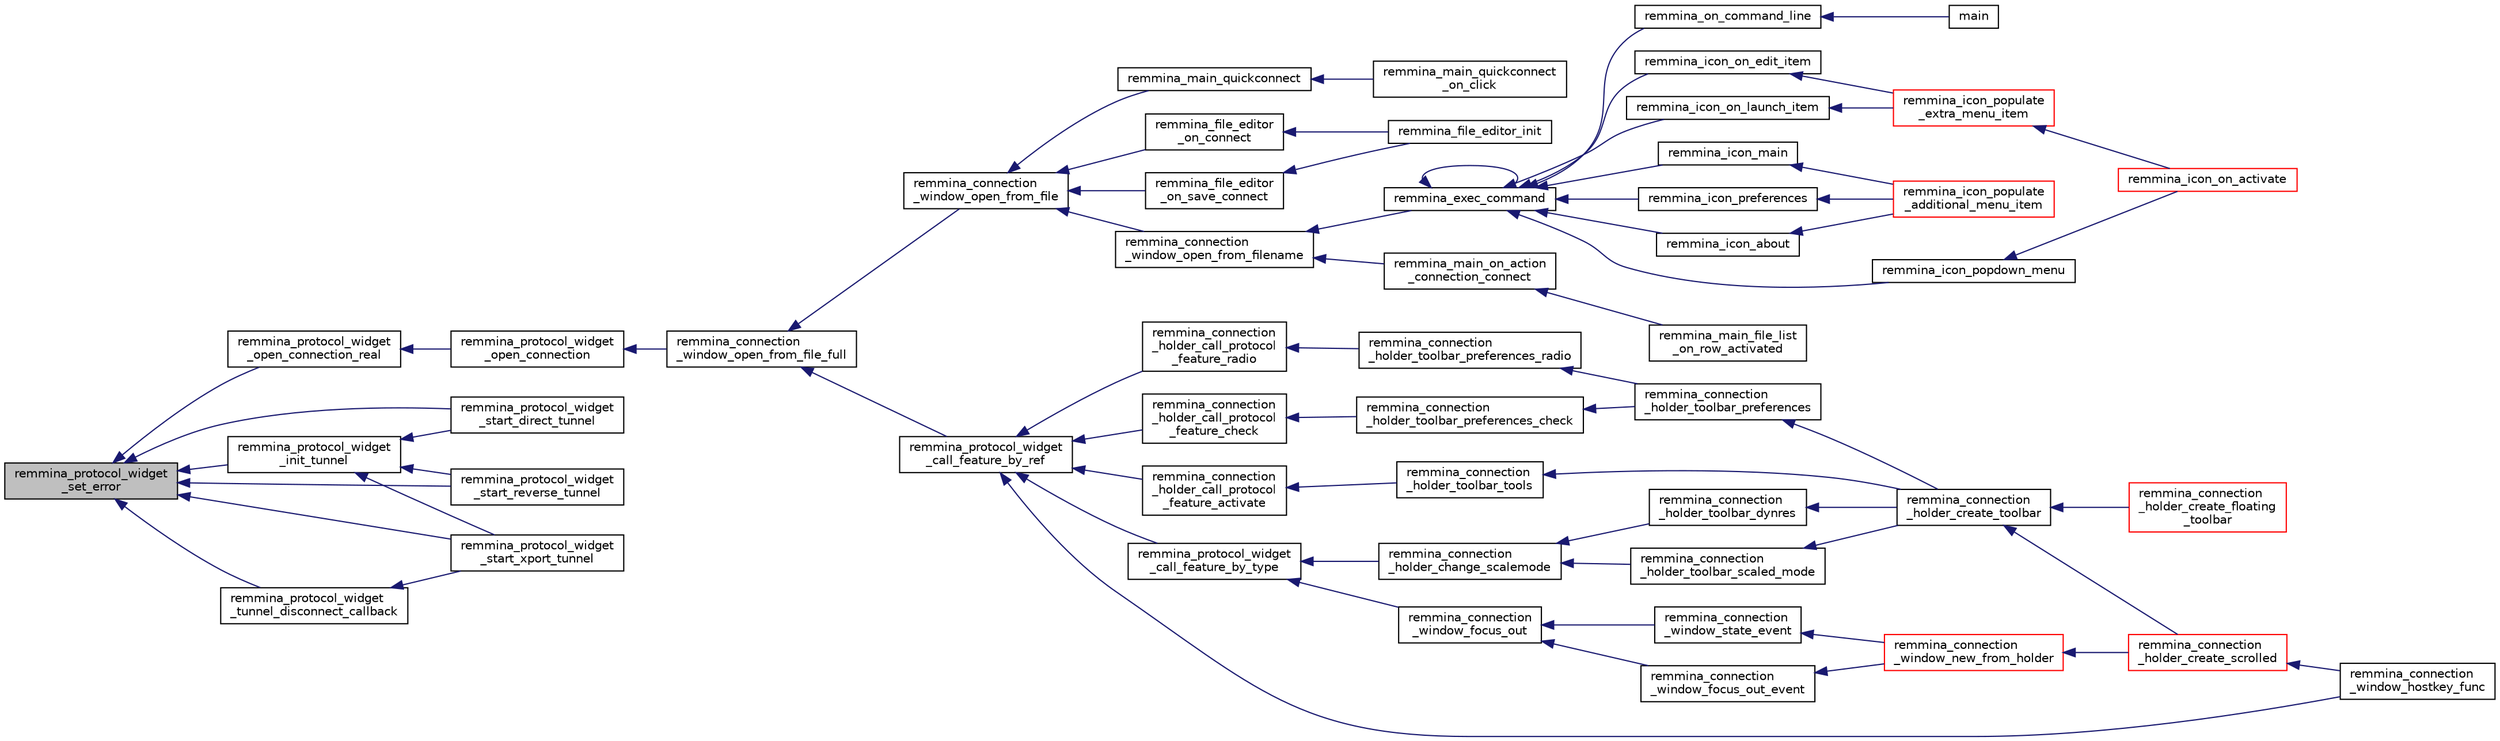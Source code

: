 digraph "remmina_protocol_widget_set_error"
{
  edge [fontname="Helvetica",fontsize="10",labelfontname="Helvetica",labelfontsize="10"];
  node [fontname="Helvetica",fontsize="10",shape=record];
  rankdir="LR";
  Node3852 [label="remmina_protocol_widget\l_set_error",height=0.2,width=0.4,color="black", fillcolor="grey75", style="filled", fontcolor="black"];
  Node3852 -> Node3853 [dir="back",color="midnightblue",fontsize="10",style="solid",fontname="Helvetica"];
  Node3853 [label="remmina_protocol_widget\l_open_connection_real",height=0.2,width=0.4,color="black", fillcolor="white", style="filled",URL="$remmina__protocol__widget_8c.html#a76ad91e7f8648699f71c466e203aa6dd"];
  Node3853 -> Node3854 [dir="back",color="midnightblue",fontsize="10",style="solid",fontname="Helvetica"];
  Node3854 [label="remmina_protocol_widget\l_open_connection",height=0.2,width=0.4,color="black", fillcolor="white", style="filled",URL="$remmina__protocol__widget_8h.html#aeffcbd7db351d4cacd7c8ba801ea2c37"];
  Node3854 -> Node3855 [dir="back",color="midnightblue",fontsize="10",style="solid",fontname="Helvetica"];
  Node3855 [label="remmina_connection\l_window_open_from_file_full",height=0.2,width=0.4,color="black", fillcolor="white", style="filled",URL="$remmina__connection__window_8h.html#adbf2b670ca3bae96a99cb0b36021a961"];
  Node3855 -> Node3856 [dir="back",color="midnightblue",fontsize="10",style="solid",fontname="Helvetica"];
  Node3856 [label="remmina_connection\l_window_open_from_file",height=0.2,width=0.4,color="black", fillcolor="white", style="filled",URL="$remmina__connection__window_8h.html#a1c7f722a89609523cc4de079cc82f23c"];
  Node3856 -> Node3857 [dir="back",color="midnightblue",fontsize="10",style="solid",fontname="Helvetica"];
  Node3857 [label="remmina_connection\l_window_open_from_filename",height=0.2,width=0.4,color="black", fillcolor="white", style="filled",URL="$remmina__connection__window_8h.html#ab0ed27ef360efc7d92906cbabf9da5db"];
  Node3857 -> Node3858 [dir="back",color="midnightblue",fontsize="10",style="solid",fontname="Helvetica"];
  Node3858 [label="remmina_exec_command",height=0.2,width=0.4,color="black", fillcolor="white", style="filled",URL="$remmina__exec_8h.html#a424cabdcff647797061e7482049d62a7"];
  Node3858 -> Node3859 [dir="back",color="midnightblue",fontsize="10",style="solid",fontname="Helvetica"];
  Node3859 [label="remmina_on_command_line",height=0.2,width=0.4,color="black", fillcolor="white", style="filled",URL="$remmina_8c.html#aeb286fc5bd52ab5382ab8cb495dc2914"];
  Node3859 -> Node3860 [dir="back",color="midnightblue",fontsize="10",style="solid",fontname="Helvetica"];
  Node3860 [label="main",height=0.2,width=0.4,color="black", fillcolor="white", style="filled",URL="$remmina_8c.html#a0ddf1224851353fc92bfbff6f499fa97"];
  Node3858 -> Node3858 [dir="back",color="midnightblue",fontsize="10",style="solid",fontname="Helvetica"];
  Node3858 -> Node3861 [dir="back",color="midnightblue",fontsize="10",style="solid",fontname="Helvetica"];
  Node3861 [label="remmina_icon_main",height=0.2,width=0.4,color="black", fillcolor="white", style="filled",URL="$remmina__icon_8c.html#a920476110ab6410c8fc8cf734109e497"];
  Node3861 -> Node3862 [dir="back",color="midnightblue",fontsize="10",style="solid",fontname="Helvetica"];
  Node3862 [label="remmina_icon_populate\l_additional_menu_item",height=0.2,width=0.4,color="red", fillcolor="white", style="filled",URL="$remmina__icon_8c.html#a8aaf73ed94cf20dcce1c7be26262cb56"];
  Node3858 -> Node3872 [dir="back",color="midnightblue",fontsize="10",style="solid",fontname="Helvetica"];
  Node3872 [label="remmina_icon_preferences",height=0.2,width=0.4,color="black", fillcolor="white", style="filled",URL="$remmina__icon_8c.html#ad3b0e3d12e4854eae05b1afea19da404"];
  Node3872 -> Node3862 [dir="back",color="midnightblue",fontsize="10",style="solid",fontname="Helvetica"];
  Node3858 -> Node3873 [dir="back",color="midnightblue",fontsize="10",style="solid",fontname="Helvetica"];
  Node3873 [label="remmina_icon_about",height=0.2,width=0.4,color="black", fillcolor="white", style="filled",URL="$remmina__icon_8c.html#a5cdf1958ef01e49889bcee2e90e2cf71"];
  Node3873 -> Node3862 [dir="back",color="midnightblue",fontsize="10",style="solid",fontname="Helvetica"];
  Node3858 -> Node3874 [dir="back",color="midnightblue",fontsize="10",style="solid",fontname="Helvetica"];
  Node3874 [label="remmina_icon_on_launch_item",height=0.2,width=0.4,color="black", fillcolor="white", style="filled",URL="$remmina__icon_8c.html#ad1699688680e12abcfd5c74dd2f76d83"];
  Node3874 -> Node3875 [dir="back",color="midnightblue",fontsize="10",style="solid",fontname="Helvetica"];
  Node3875 [label="remmina_icon_populate\l_extra_menu_item",height=0.2,width=0.4,color="red", fillcolor="white", style="filled",URL="$remmina__icon_8c.html#a2847311861df3a2f1c8bbcd35cf3fd6f"];
  Node3875 -> Node3876 [dir="back",color="midnightblue",fontsize="10",style="solid",fontname="Helvetica"];
  Node3876 [label="remmina_icon_on_activate",height=0.2,width=0.4,color="red", fillcolor="white", style="filled",URL="$remmina__icon_8c.html#af175fef31eb95974094088235b3a2b1d"];
  Node3858 -> Node3877 [dir="back",color="midnightblue",fontsize="10",style="solid",fontname="Helvetica"];
  Node3877 [label="remmina_icon_on_edit_item",height=0.2,width=0.4,color="black", fillcolor="white", style="filled",URL="$remmina__icon_8c.html#af8708120906a8dc41a7998ebf9ecd129"];
  Node3877 -> Node3875 [dir="back",color="midnightblue",fontsize="10",style="solid",fontname="Helvetica"];
  Node3858 -> Node3878 [dir="back",color="midnightblue",fontsize="10",style="solid",fontname="Helvetica"];
  Node3878 [label="remmina_icon_popdown_menu",height=0.2,width=0.4,color="black", fillcolor="white", style="filled",URL="$remmina__icon_8c.html#a444be76e3c3a065279c5f9abc7fae833"];
  Node3878 -> Node3876 [dir="back",color="midnightblue",fontsize="10",style="solid",fontname="Helvetica"];
  Node3857 -> Node3879 [dir="back",color="midnightblue",fontsize="10",style="solid",fontname="Helvetica"];
  Node3879 [label="remmina_main_on_action\l_connection_connect",height=0.2,width=0.4,color="black", fillcolor="white", style="filled",URL="$remmina__main_8c.html#ae023d1cb099a4f7bee79f13760566cbf"];
  Node3879 -> Node3880 [dir="back",color="midnightblue",fontsize="10",style="solid",fontname="Helvetica"];
  Node3880 [label="remmina_main_file_list\l_on_row_activated",height=0.2,width=0.4,color="black", fillcolor="white", style="filled",URL="$remmina__main_8c.html#aba1a89a2400c5cc8373c6bd34602ac10"];
  Node3856 -> Node3881 [dir="back",color="midnightblue",fontsize="10",style="solid",fontname="Helvetica"];
  Node3881 [label="remmina_file_editor\l_on_connect",height=0.2,width=0.4,color="black", fillcolor="white", style="filled",URL="$remmina__file__editor_8c.html#a73b8581fd1fd77532b748d91a2951f25"];
  Node3881 -> Node3865 [dir="back",color="midnightblue",fontsize="10",style="solid",fontname="Helvetica"];
  Node3865 [label="remmina_file_editor_init",height=0.2,width=0.4,color="black", fillcolor="white", style="filled",URL="$remmina__file__editor_8c.html#a9afd8d41c66f547320930eb331f3124d"];
  Node3856 -> Node3866 [dir="back",color="midnightblue",fontsize="10",style="solid",fontname="Helvetica"];
  Node3866 [label="remmina_file_editor\l_on_save_connect",height=0.2,width=0.4,color="black", fillcolor="white", style="filled",URL="$remmina__file__editor_8c.html#a57224f3f69f04f398de563b71be6b18e"];
  Node3866 -> Node3865 [dir="back",color="midnightblue",fontsize="10",style="solid",fontname="Helvetica"];
  Node3856 -> Node3882 [dir="back",color="midnightblue",fontsize="10",style="solid",fontname="Helvetica"];
  Node3882 [label="remmina_main_quickconnect",height=0.2,width=0.4,color="black", fillcolor="white", style="filled",URL="$remmina__main_8c.html#a802458852abacebfb16f1f4295806a01"];
  Node3882 -> Node3883 [dir="back",color="midnightblue",fontsize="10",style="solid",fontname="Helvetica"];
  Node3883 [label="remmina_main_quickconnect\l_on_click",height=0.2,width=0.4,color="black", fillcolor="white", style="filled",URL="$remmina__main_8c.html#a210e9e04c7c97cc86412044de31f659d"];
  Node3855 -> Node3884 [dir="back",color="midnightblue",fontsize="10",style="solid",fontname="Helvetica"];
  Node3884 [label="remmina_protocol_widget\l_call_feature_by_ref",height=0.2,width=0.4,color="black", fillcolor="white", style="filled",URL="$remmina__protocol__widget_8h.html#a605b69a9aa4393024369cc5070488692"];
  Node3884 -> Node3885 [dir="back",color="midnightblue",fontsize="10",style="solid",fontname="Helvetica"];
  Node3885 [label="remmina_connection\l_holder_call_protocol\l_feature_radio",height=0.2,width=0.4,color="black", fillcolor="white", style="filled",URL="$remmina__connection__window_8c.html#a86280cb973101817f7410af393bc2f98"];
  Node3885 -> Node3886 [dir="back",color="midnightblue",fontsize="10",style="solid",fontname="Helvetica"];
  Node3886 [label="remmina_connection\l_holder_toolbar_preferences_radio",height=0.2,width=0.4,color="black", fillcolor="white", style="filled",URL="$remmina__connection__window_8c.html#a1ddab4aacc284c606ab237eae9c0b5a9"];
  Node3886 -> Node3887 [dir="back",color="midnightblue",fontsize="10",style="solid",fontname="Helvetica"];
  Node3887 [label="remmina_connection\l_holder_toolbar_preferences",height=0.2,width=0.4,color="black", fillcolor="white", style="filled",URL="$remmina__connection__window_8c.html#a78ec7d6e66d6e6569c1a9a0230c74bc8"];
  Node3887 -> Node3888 [dir="back",color="midnightblue",fontsize="10",style="solid",fontname="Helvetica"];
  Node3888 [label="remmina_connection\l_holder_create_toolbar",height=0.2,width=0.4,color="black", fillcolor="white", style="filled",URL="$remmina__connection__window_8c.html#af8138da72278e9e9000276e08a6fd984"];
  Node3888 -> Node3889 [dir="back",color="midnightblue",fontsize="10",style="solid",fontname="Helvetica"];
  Node3889 [label="remmina_connection\l_holder_create_floating\l_toolbar",height=0.2,width=0.4,color="red", fillcolor="white", style="filled",URL="$remmina__connection__window_8c.html#a967dca6c1876afc3e6bcb763f9709d43"];
  Node3888 -> Node3899 [dir="back",color="midnightblue",fontsize="10",style="solid",fontname="Helvetica"];
  Node3899 [label="remmina_connection\l_holder_create_scrolled",height=0.2,width=0.4,color="red", fillcolor="white", style="filled",URL="$remmina__connection__window_8c.html#a57b3656c37df65d276ddd50a16906dc7"];
  Node3899 -> Node3897 [dir="back",color="midnightblue",fontsize="10",style="solid",fontname="Helvetica"];
  Node3897 [label="remmina_connection\l_window_hostkey_func",height=0.2,width=0.4,color="black", fillcolor="white", style="filled",URL="$remmina__connection__window_8c.html#abef663d930076deb3105f86dabe2a9c3"];
  Node3884 -> Node3902 [dir="back",color="midnightblue",fontsize="10",style="solid",fontname="Helvetica"];
  Node3902 [label="remmina_connection\l_holder_call_protocol\l_feature_check",height=0.2,width=0.4,color="black", fillcolor="white", style="filled",URL="$remmina__connection__window_8c.html#a8d924ded7fe147df8b5f113e2fb1d6e7"];
  Node3902 -> Node3903 [dir="back",color="midnightblue",fontsize="10",style="solid",fontname="Helvetica"];
  Node3903 [label="remmina_connection\l_holder_toolbar_preferences_check",height=0.2,width=0.4,color="black", fillcolor="white", style="filled",URL="$remmina__connection__window_8c.html#ada0dce340f5f1484c496a2357e8a2c69"];
  Node3903 -> Node3887 [dir="back",color="midnightblue",fontsize="10",style="solid",fontname="Helvetica"];
  Node3884 -> Node3904 [dir="back",color="midnightblue",fontsize="10",style="solid",fontname="Helvetica"];
  Node3904 [label="remmina_connection\l_holder_call_protocol\l_feature_activate",height=0.2,width=0.4,color="black", fillcolor="white", style="filled",URL="$remmina__connection__window_8c.html#a4507b43c6fd10bc68d9512c6b253a552"];
  Node3904 -> Node3905 [dir="back",color="midnightblue",fontsize="10",style="solid",fontname="Helvetica"];
  Node3905 [label="remmina_connection\l_holder_toolbar_tools",height=0.2,width=0.4,color="black", fillcolor="white", style="filled",URL="$remmina__connection__window_8c.html#a51cc0b2274049920f67c71047bd76213"];
  Node3905 -> Node3888 [dir="back",color="midnightblue",fontsize="10",style="solid",fontname="Helvetica"];
  Node3884 -> Node3897 [dir="back",color="midnightblue",fontsize="10",style="solid",fontname="Helvetica"];
  Node3884 -> Node3906 [dir="back",color="midnightblue",fontsize="10",style="solid",fontname="Helvetica"];
  Node3906 [label="remmina_protocol_widget\l_call_feature_by_type",height=0.2,width=0.4,color="black", fillcolor="white", style="filled",URL="$remmina__protocol__widget_8h.html#a6a630e96e5b914d60d678ae8eaad4cd9"];
  Node3906 -> Node3907 [dir="back",color="midnightblue",fontsize="10",style="solid",fontname="Helvetica"];
  Node3907 [label="remmina_connection\l_holder_change_scalemode",height=0.2,width=0.4,color="black", fillcolor="white", style="filled",URL="$remmina__connection__window_8c.html#a5565ebedf82eb9f2d54b7f447b4c930e"];
  Node3907 -> Node3908 [dir="back",color="midnightblue",fontsize="10",style="solid",fontname="Helvetica"];
  Node3908 [label="remmina_connection\l_holder_toolbar_dynres",height=0.2,width=0.4,color="black", fillcolor="white", style="filled",URL="$remmina__connection__window_8c.html#a576e3800c7371f63b27e3832848ac4e5"];
  Node3908 -> Node3888 [dir="back",color="midnightblue",fontsize="10",style="solid",fontname="Helvetica"];
  Node3907 -> Node3909 [dir="back",color="midnightblue",fontsize="10",style="solid",fontname="Helvetica"];
  Node3909 [label="remmina_connection\l_holder_toolbar_scaled_mode",height=0.2,width=0.4,color="black", fillcolor="white", style="filled",URL="$remmina__connection__window_8c.html#ad6136dd7c0867a5a5f1c0b0645632ee4"];
  Node3909 -> Node3888 [dir="back",color="midnightblue",fontsize="10",style="solid",fontname="Helvetica"];
  Node3906 -> Node3910 [dir="back",color="midnightblue",fontsize="10",style="solid",fontname="Helvetica"];
  Node3910 [label="remmina_connection\l_window_focus_out",height=0.2,width=0.4,color="black", fillcolor="white", style="filled",URL="$remmina__connection__window_8c.html#a8c242e0a7ee57ed79099c330d696b43f"];
  Node3910 -> Node3911 [dir="back",color="midnightblue",fontsize="10",style="solid",fontname="Helvetica"];
  Node3911 [label="remmina_connection\l_window_focus_out_event",height=0.2,width=0.4,color="black", fillcolor="white", style="filled",URL="$remmina__connection__window_8c.html#a539828a1dd435bee083d82136691176c"];
  Node3911 -> Node3912 [dir="back",color="midnightblue",fontsize="10",style="solid",fontname="Helvetica"];
  Node3912 [label="remmina_connection\l_window_new_from_holder",height=0.2,width=0.4,color="red", fillcolor="white", style="filled",URL="$remmina__connection__window_8c.html#a0ff4775a640861c11f2bc9f4e4680ed5"];
  Node3912 -> Node3899 [dir="back",color="midnightblue",fontsize="10",style="solid",fontname="Helvetica"];
  Node3910 -> Node3913 [dir="back",color="midnightblue",fontsize="10",style="solid",fontname="Helvetica"];
  Node3913 [label="remmina_connection\l_window_state_event",height=0.2,width=0.4,color="black", fillcolor="white", style="filled",URL="$remmina__connection__window_8c.html#a174d5b1e983a96c98aae2e8078f462bd"];
  Node3913 -> Node3912 [dir="back",color="midnightblue",fontsize="10",style="solid",fontname="Helvetica"];
  Node3852 -> Node3914 [dir="back",color="midnightblue",fontsize="10",style="solid",fontname="Helvetica"];
  Node3914 [label="remmina_protocol_widget\l_init_tunnel",height=0.2,width=0.4,color="black", fillcolor="white", style="filled",URL="$remmina__protocol__widget_8c.html#a8c7b715825ff576b24d2878976d20f20"];
  Node3914 -> Node3915 [dir="back",color="midnightblue",fontsize="10",style="solid",fontname="Helvetica"];
  Node3915 [label="remmina_protocol_widget\l_start_direct_tunnel",height=0.2,width=0.4,color="black", fillcolor="white", style="filled",URL="$remmina__protocol__widget_8h.html#a9d55210413d6a313478f81cf76ecf1b7",tooltip="Start an SSH tunnel if possible and return the host:port string. "];
  Node3914 -> Node3916 [dir="back",color="midnightblue",fontsize="10",style="solid",fontname="Helvetica"];
  Node3916 [label="remmina_protocol_widget\l_start_reverse_tunnel",height=0.2,width=0.4,color="black", fillcolor="white", style="filled",URL="$remmina__protocol__widget_8h.html#aa6d9f2f558fcd9e7fe58eefcde1c3c5c"];
  Node3914 -> Node3917 [dir="back",color="midnightblue",fontsize="10",style="solid",fontname="Helvetica"];
  Node3917 [label="remmina_protocol_widget\l_start_xport_tunnel",height=0.2,width=0.4,color="black", fillcolor="white", style="filled",URL="$remmina__protocol__widget_8h.html#a172fa9cf2ce196c9846a3e47ea9036b4"];
  Node3852 -> Node3915 [dir="back",color="midnightblue",fontsize="10",style="solid",fontname="Helvetica"];
  Node3852 -> Node3916 [dir="back",color="midnightblue",fontsize="10",style="solid",fontname="Helvetica"];
  Node3852 -> Node3918 [dir="back",color="midnightblue",fontsize="10",style="solid",fontname="Helvetica"];
  Node3918 [label="remmina_protocol_widget\l_tunnel_disconnect_callback",height=0.2,width=0.4,color="black", fillcolor="white", style="filled",URL="$remmina__protocol__widget_8c.html#ae9da346dfe25c1336c9a37f3e5faddb8"];
  Node3918 -> Node3917 [dir="back",color="midnightblue",fontsize="10",style="solid",fontname="Helvetica"];
  Node3852 -> Node3917 [dir="back",color="midnightblue",fontsize="10",style="solid",fontname="Helvetica"];
}
